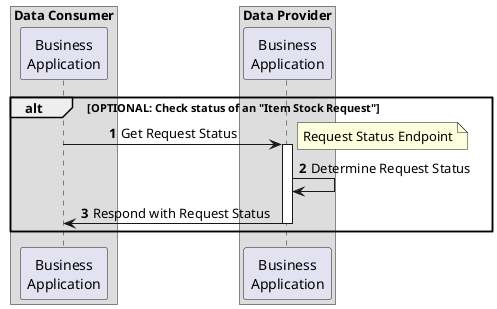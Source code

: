 @startuml Figure_3
autonumber
skinparam sequenceMessageAlign center

box "Data Consumer"
participant "Business\nApplication" as app_cons
end box

box "Data Provider"
participant "Business\nApplication" as app_prov
end box

alt OPTIONAL: Check status of an "Item Stock Request"
    app_cons ->  app_prov: Get Request Status
    note right: Request Status Endpoint

    activate app_prov
    app_prov -> app_prov: Determine Request Status
    
    app_prov ->  app_cons: Respond with Request Status
    deactivate app_prov
end

@enduml
